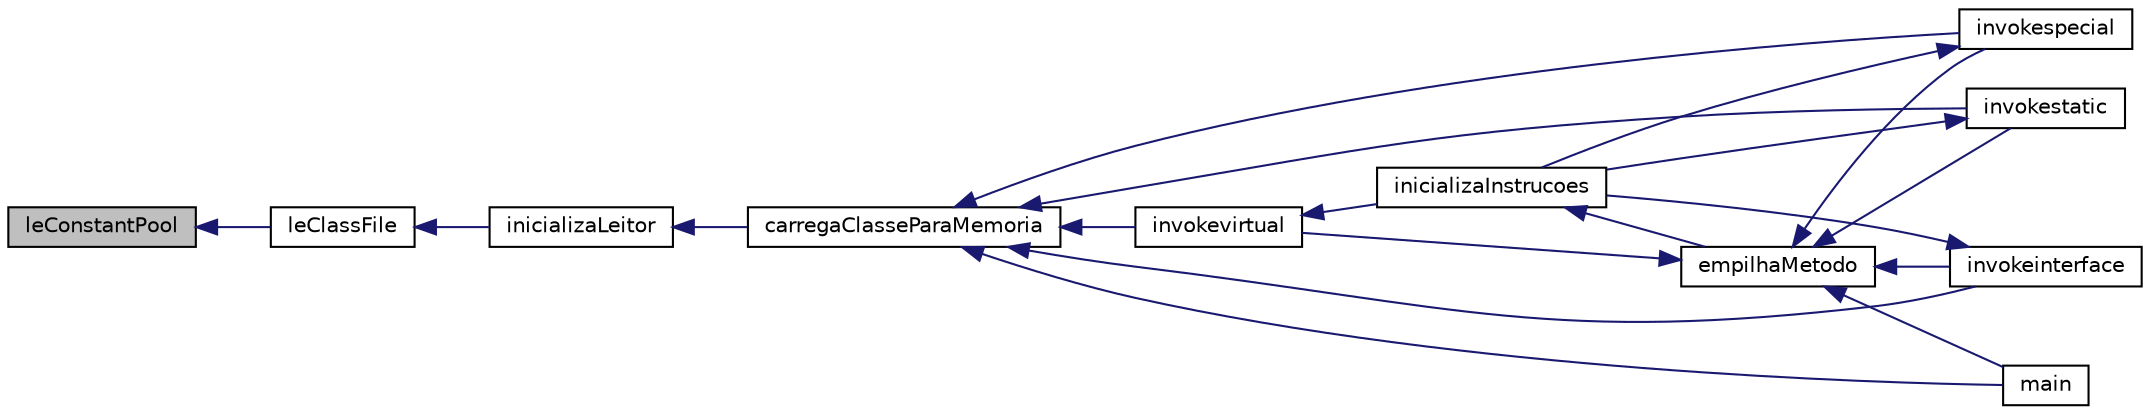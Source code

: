 digraph "leConstantPool"
{
 // INTERACTIVE_SVG=YES
  edge [fontname="Helvetica",fontsize="10",labelfontname="Helvetica",labelfontsize="10"];
  node [fontname="Helvetica",fontsize="10",shape=record];
  rankdir="LR";
  Node149 [label="leConstantPool",height=0.2,width=0.4,color="black", fillcolor="grey75", style="filled", fontcolor="black"];
  Node149 -> Node150 [dir="back",color="midnightblue",fontsize="10",style="solid"];
  Node150 [label="leClassFile",height=0.2,width=0.4,color="black", fillcolor="white", style="filled",URL="$leitor_8h.html#a6c4f68e13e23b5765be0187a0cd1e1bf"];
  Node150 -> Node151 [dir="back",color="midnightblue",fontsize="10",style="solid"];
  Node151 [label="inicializaLeitor",height=0.2,width=0.4,color="black", fillcolor="white", style="filled",URL="$leitor_8h.html#a658f67ed6a3ca72248e7cc0eaba67ba5"];
  Node151 -> Node152 [dir="back",color="midnightblue",fontsize="10",style="solid"];
  Node152 [label="carregaClasseParaMemoria",height=0.2,width=0.4,color="black", fillcolor="white", style="filled",URL="$carregador_8h.html#a6be3551b88a5154690e9e147217ca181"];
  Node152 -> Node153 [dir="back",color="midnightblue",fontsize="10",style="solid"];
  Node153 [label="invokevirtual",height=0.2,width=0.4,color="black", fillcolor="white", style="filled",URL="$instrucao_8h.html#a78801a57dd7317b58754d741e22607a7"];
  Node153 -> Node154 [dir="back",color="midnightblue",fontsize="10",style="solid"];
  Node154 [label="inicializaInstrucoes",height=0.2,width=0.4,color="black", fillcolor="white", style="filled",URL="$instrucao_8h.html#a308f4b87fb42ab5a62790c0127003ebe"];
  Node154 -> Node155 [dir="back",color="midnightblue",fontsize="10",style="solid"];
  Node155 [label="empilhaMetodo",height=0.2,width=0.4,color="black", fillcolor="white", style="filled",URL="$metodo_8h.html#a68acc5b3f2238f62b7d0ee50964183c1"];
  Node155 -> Node153 [dir="back",color="midnightblue",fontsize="10",style="solid"];
  Node155 -> Node156 [dir="back",color="midnightblue",fontsize="10",style="solid"];
  Node156 [label="invokespecial",height=0.2,width=0.4,color="black", fillcolor="white", style="filled",URL="$instrucao_8h.html#aea396d65920fd2046b81c2b5742f8fc2"];
  Node156 -> Node154 [dir="back",color="midnightblue",fontsize="10",style="solid"];
  Node155 -> Node157 [dir="back",color="midnightblue",fontsize="10",style="solid"];
  Node157 [label="invokestatic",height=0.2,width=0.4,color="black", fillcolor="white", style="filled",URL="$instrucao_8h.html#a99b74fdcaa5d59615718fc49f4cb1bf2"];
  Node157 -> Node154 [dir="back",color="midnightblue",fontsize="10",style="solid"];
  Node155 -> Node158 [dir="back",color="midnightblue",fontsize="10",style="solid"];
  Node158 [label="invokeinterface",height=0.2,width=0.4,color="black", fillcolor="white", style="filled",URL="$instrucao_8h.html#a04465c61aa4c123ce79dc562244e7af8"];
  Node158 -> Node154 [dir="back",color="midnightblue",fontsize="10",style="solid"];
  Node155 -> Node159 [dir="back",color="midnightblue",fontsize="10",style="solid"];
  Node159 [label="main",height=0.2,width=0.4,color="black", fillcolor="white", style="filled",URL="$main_8c.html#a0ddf1224851353fc92bfbff6f499fa97"];
  Node152 -> Node156 [dir="back",color="midnightblue",fontsize="10",style="solid"];
  Node152 -> Node157 [dir="back",color="midnightblue",fontsize="10",style="solid"];
  Node152 -> Node158 [dir="back",color="midnightblue",fontsize="10",style="solid"];
  Node152 -> Node159 [dir="back",color="midnightblue",fontsize="10",style="solid"];
}
